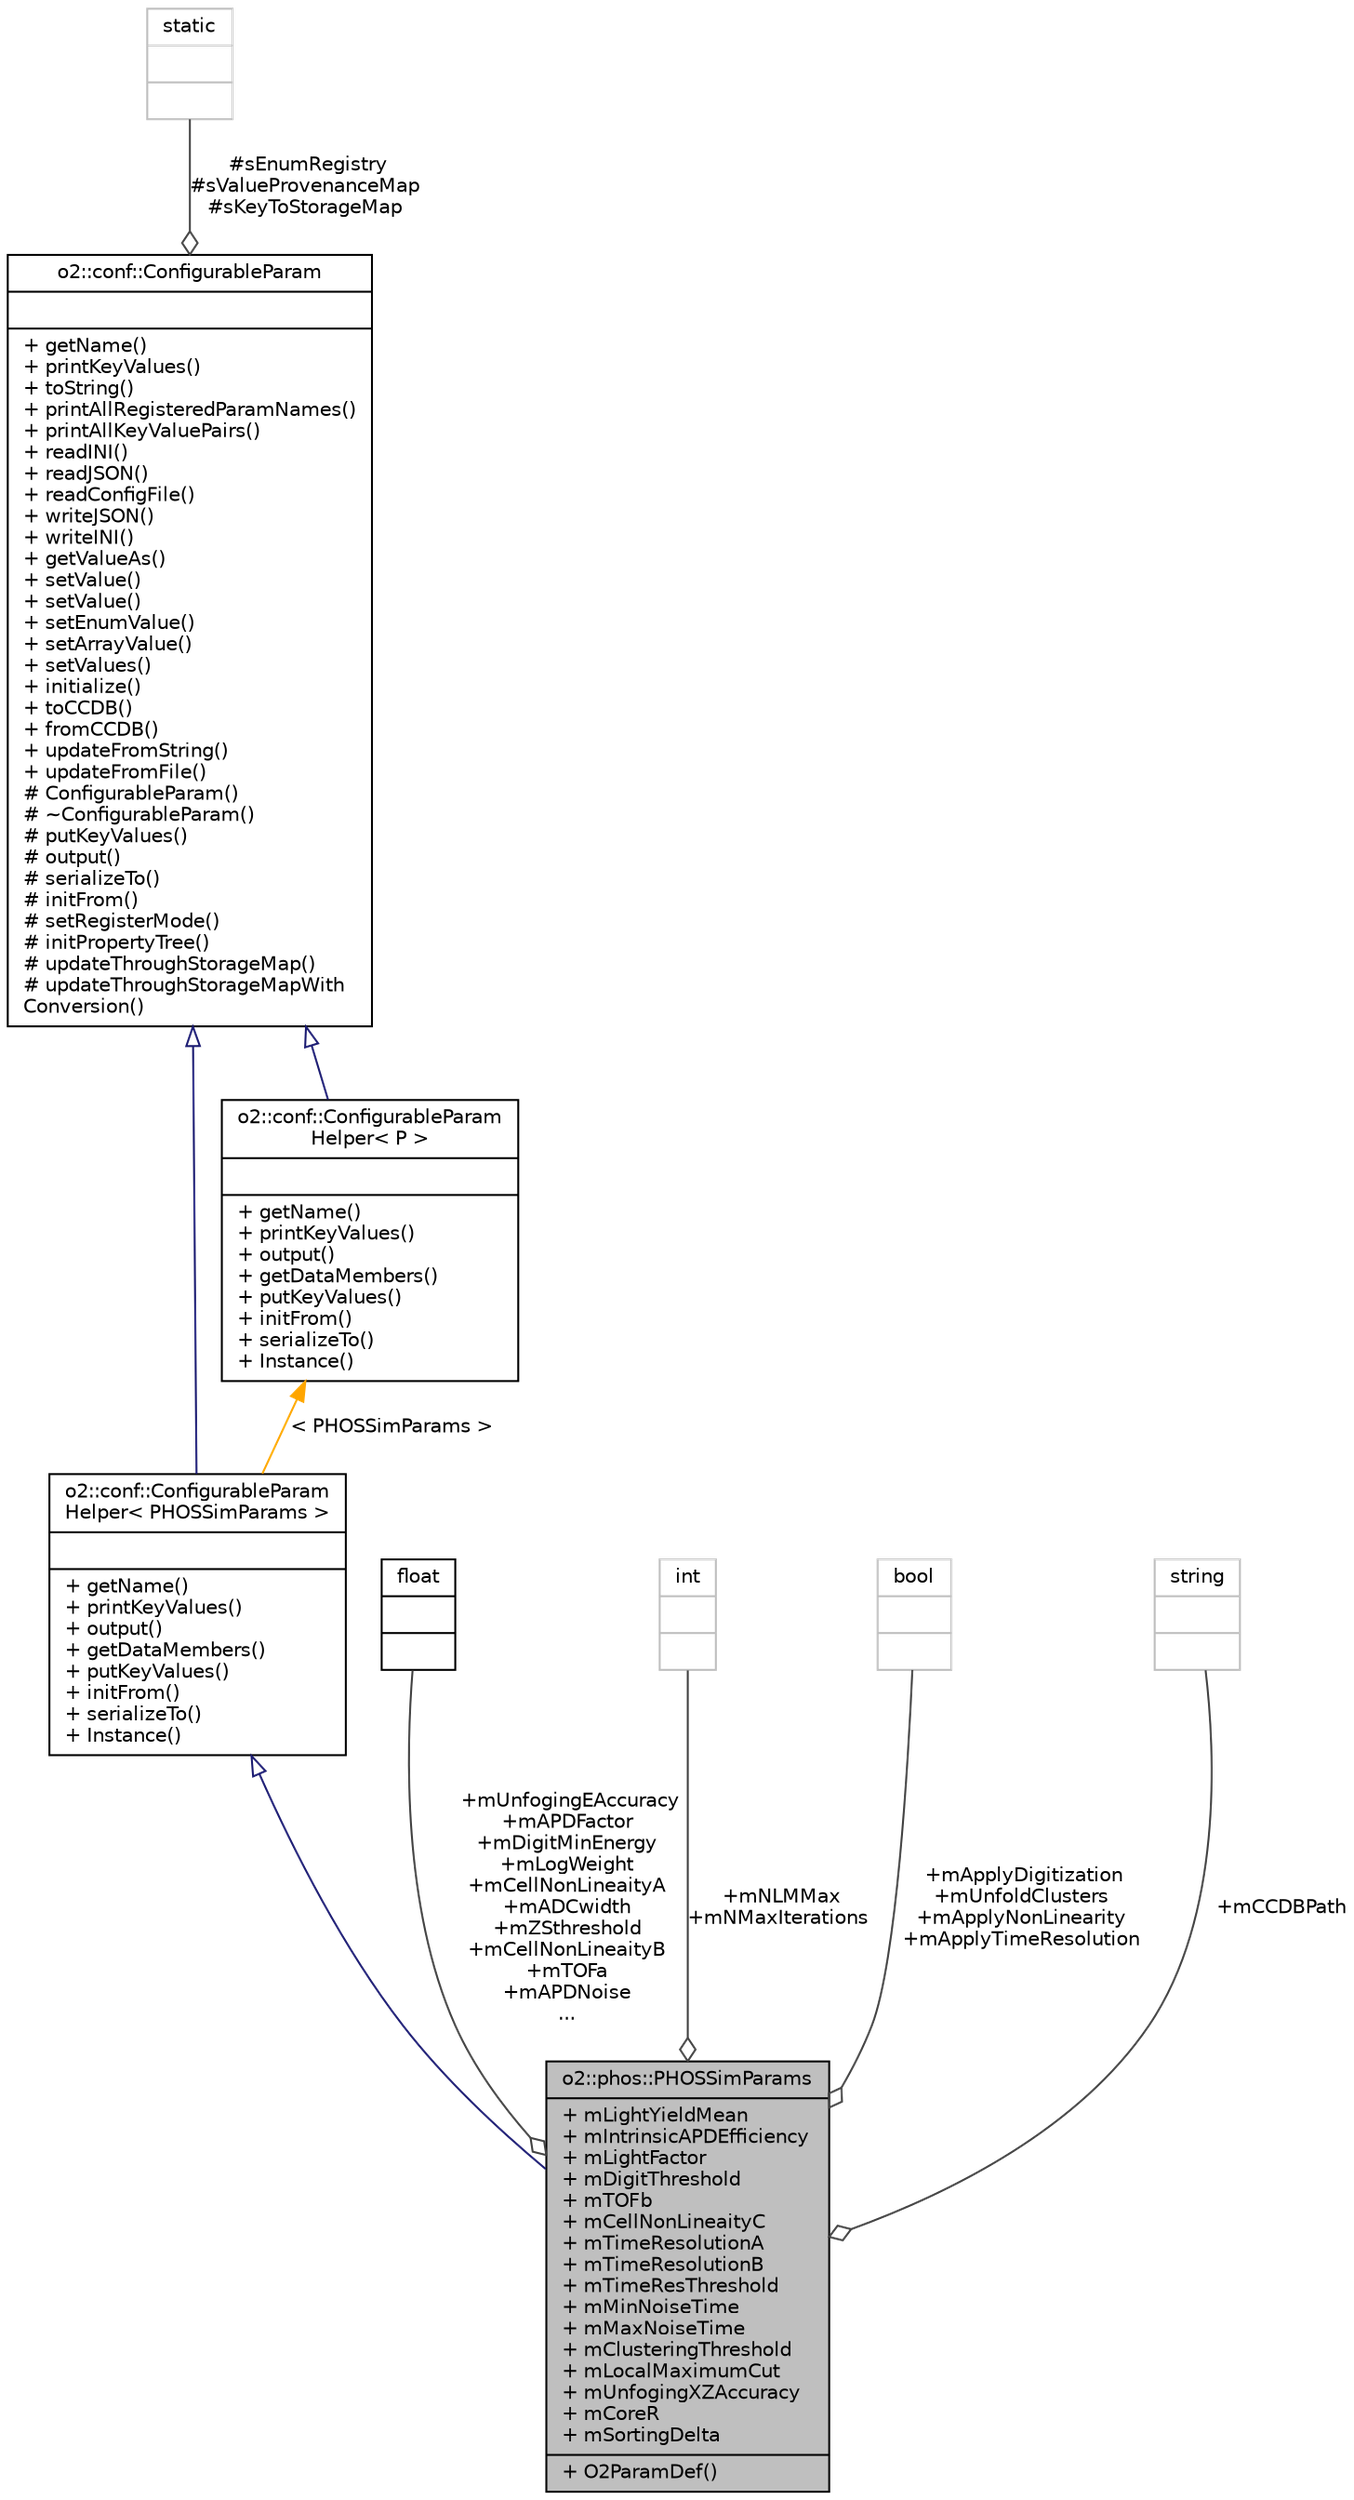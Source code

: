 digraph "o2::phos::PHOSSimParams"
{
 // INTERACTIVE_SVG=YES
  bgcolor="transparent";
  edge [fontname="Helvetica",fontsize="10",labelfontname="Helvetica",labelfontsize="10"];
  node [fontname="Helvetica",fontsize="10",shape=record];
  Node4 [label="{o2::phos::PHOSSimParams\n|+ mLightYieldMean\l+ mIntrinsicAPDEfficiency\l+ mLightFactor\l+ mDigitThreshold\l+ mTOFb\l+ mCellNonLineaityC\l+ mTimeResolutionA\l+ mTimeResolutionB\l+ mTimeResThreshold\l+ mMinNoiseTime\l+ mMaxNoiseTime\l+ mClusteringThreshold\l+ mLocalMaximumCut\l+ mUnfogingXZAccuracy\l+ mCoreR\l+ mSortingDelta\l|+ O2ParamDef()\l}",height=0.2,width=0.4,color="black", fillcolor="grey75", style="filled", fontcolor="black"];
  Node5 -> Node4 [dir="back",color="midnightblue",fontsize="10",style="solid",arrowtail="onormal",fontname="Helvetica"];
  Node5 [label="{o2::conf::ConfigurableParam\lHelper\< PHOSSimParams \>\n||+ getName()\l+ printKeyValues()\l+ output()\l+ getDataMembers()\l+ putKeyValues()\l+ initFrom()\l+ serializeTo()\l+ Instance()\l}",height=0.2,width=0.4,color="black",URL="$d7/d50/classo2_1_1conf_1_1ConfigurableParamHelper.html"];
  Node6 -> Node5 [dir="back",color="midnightblue",fontsize="10",style="solid",arrowtail="onormal",fontname="Helvetica"];
  Node6 [label="{o2::conf::ConfigurableParam\n||+ getName()\l+ printKeyValues()\l+ toString()\l+ printAllRegisteredParamNames()\l+ printAllKeyValuePairs()\l+ readINI()\l+ readJSON()\l+ readConfigFile()\l+ writeJSON()\l+ writeINI()\l+ getValueAs()\l+ setValue()\l+ setValue()\l+ setEnumValue()\l+ setArrayValue()\l+ setValues()\l+ initialize()\l+ toCCDB()\l+ fromCCDB()\l+ updateFromString()\l+ updateFromFile()\l# ConfigurableParam()\l# ~ConfigurableParam()\l# putKeyValues()\l# output()\l# serializeTo()\l# initFrom()\l# setRegisterMode()\l# initPropertyTree()\l# updateThroughStorageMap()\l# updateThroughStorageMapWith\lConversion()\l}",height=0.2,width=0.4,color="black",URL="$d6/d14/classo2_1_1conf_1_1ConfigurableParam.html"];
  Node7 -> Node6 [color="grey25",fontsize="10",style="solid",label=" #sEnumRegistry\n#sValueProvenanceMap\n#sKeyToStorageMap" ,arrowhead="odiamond",fontname="Helvetica"];
  Node7 [label="{static\n||}",height=0.2,width=0.4,color="grey75"];
  Node8 -> Node5 [dir="back",color="orange",fontsize="10",style="solid",label=" \< PHOSSimParams \>" ,fontname="Helvetica"];
  Node8 [label="{o2::conf::ConfigurableParam\lHelper\< P \>\n||+ getName()\l+ printKeyValues()\l+ output()\l+ getDataMembers()\l+ putKeyValues()\l+ initFrom()\l+ serializeTo()\l+ Instance()\l}",height=0.2,width=0.4,color="black",URL="$d7/d50/classo2_1_1conf_1_1ConfigurableParamHelper.html"];
  Node6 -> Node8 [dir="back",color="midnightblue",fontsize="10",style="solid",arrowtail="onormal",fontname="Helvetica"];
  Node9 -> Node4 [color="grey25",fontsize="10",style="solid",label=" +mUnfogingEAccuracy\n+mAPDFactor\n+mDigitMinEnergy\n+mLogWeight\n+mCellNonLineaityA\n+mADCwidth\n+mZSthreshold\n+mCellNonLineaityB\n+mTOFa\n+mAPDNoise\n..." ,arrowhead="odiamond",fontname="Helvetica"];
  Node9 [label="{float\n||}",height=0.2,width=0.4,color="black",URL="$d4/dc3/classfloat.html"];
  Node10 -> Node4 [color="grey25",fontsize="10",style="solid",label=" +mNLMMax\n+mNMaxIterations" ,arrowhead="odiamond",fontname="Helvetica"];
  Node10 [label="{int\n||}",height=0.2,width=0.4,color="grey75"];
  Node11 -> Node4 [color="grey25",fontsize="10",style="solid",label=" +mApplyDigitization\n+mUnfoldClusters\n+mApplyNonLinearity\n+mApplyTimeResolution" ,arrowhead="odiamond",fontname="Helvetica"];
  Node11 [label="{bool\n||}",height=0.2,width=0.4,color="grey75"];
  Node12 -> Node4 [color="grey25",fontsize="10",style="solid",label=" +mCCDBPath" ,arrowhead="odiamond",fontname="Helvetica"];
  Node12 [label="{string\n||}",height=0.2,width=0.4,color="grey75"];
}
